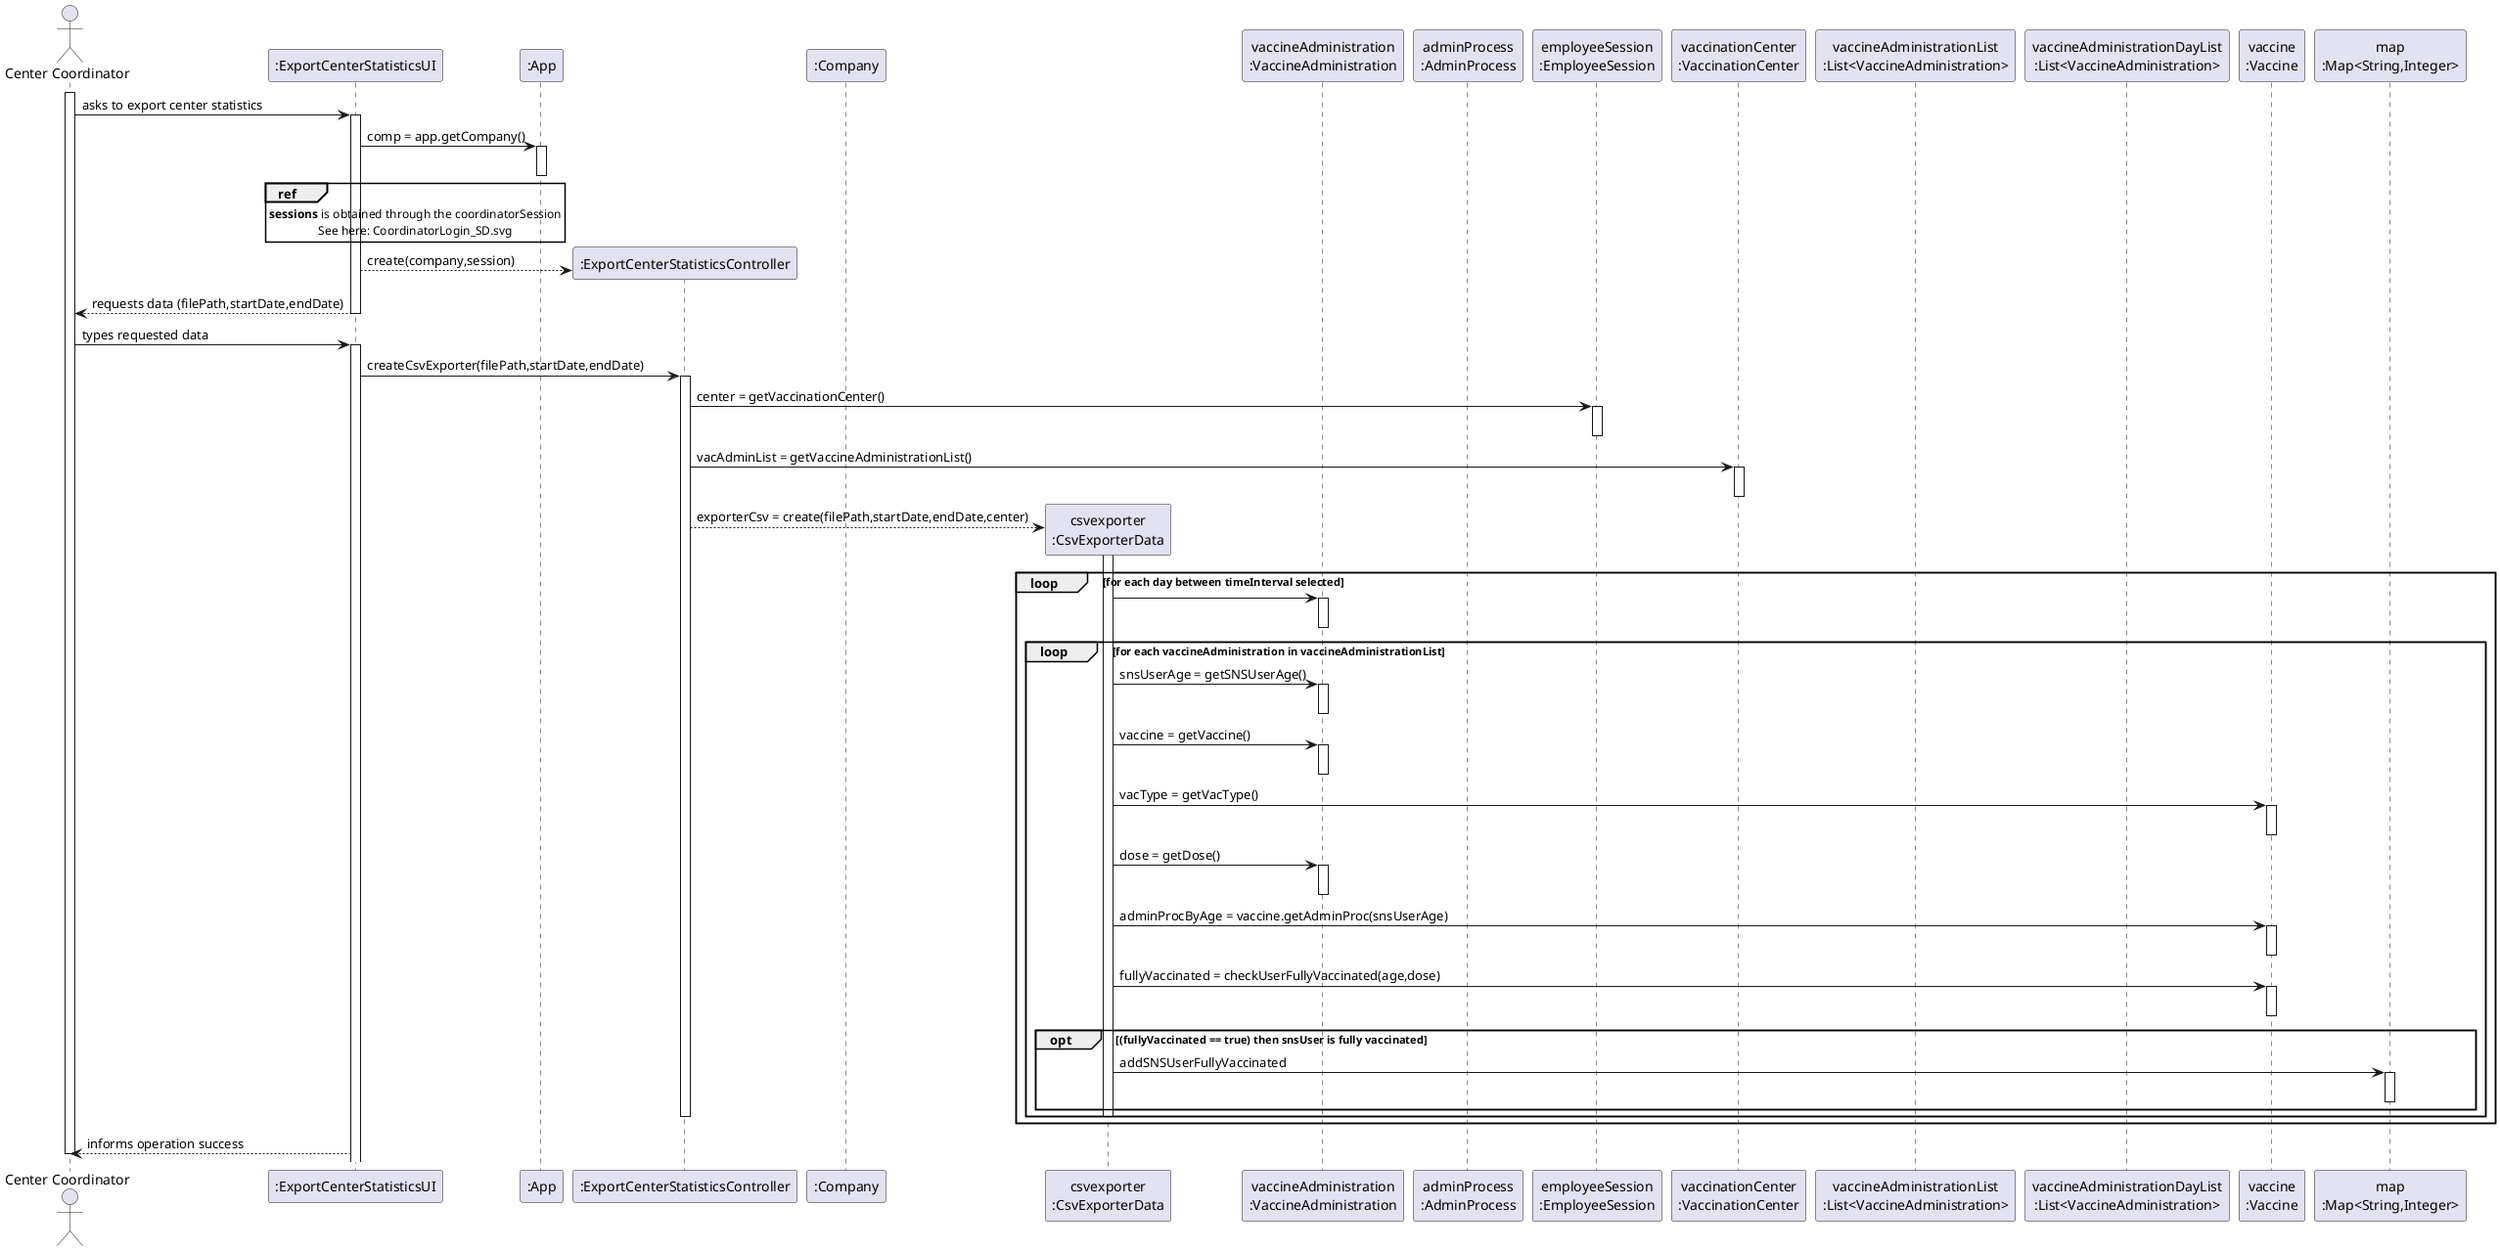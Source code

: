 @startuml US15_SD

actor "Center Coordinator" as COORDINATOR

participant ":ExportCenterStatisticsUI" as UI
participant ":App" as APP
participant ":ExportCenterStatisticsController" as CTRL
participant ":Company" as COMP
participant "csvexporter\n:CsvExporterData" as EXPORTER
participant "vaccineAdministration\n:VaccineAdministration" as VACADMIN
participant "adminProcess\n:AdminProcess" as ADMINPROC
participant "employeeSession\n:EmployeeSession" as EMPLOYEESESSION
participant "vaccinationCenter\n:VaccinationCenter" as CENTER
participant "vaccineAdministrationList\n:List<VaccineAdministration>" as VACADMINLIST
participant "vaccineAdministrationDayList\n:List<VaccineAdministration>" as VACDAYLIST
participant "vaccine\n:Vaccine" as VACCINE
participant "map\n:Map<String,Integer>" as MAP

activate COORDINATOR
COORDINATOR -> UI : asks to export center statistics
activate UI

UI -> APP : comp = app.getCompany()
activate APP
deactivate APP

ref over UI 
**sessions** is obtained through the coordinatorSession
See here: CoordinatorLogin_SD.svg
end ref

UI --> CTRL** : create(company,session)

UI --> COORDINATOR : requests data (filePath,startDate,endDate)
deactivate UI

COORDINATOR -> UI : types requested data
activate UI

UI -> CTRL : createCsvExporter(filePath,startDate,endDate)
activate CTRL

CTRL -> EMPLOYEESESSION : center = getVaccinationCenter()
activate EMPLOYEESESSION
deactivate EMPLOYEESESSION

CTRL -> CENTER : vacAdminList = getVaccineAdministrationList()
activate CENTER
deactivate CENTER

CTRL --> EXPORTER** : exporterCsv = create(filePath,startDate,endDate,center)

loop for each day between timeInterval selected
activate EXPORTER

EXPORTER -> VACADMIN : 
activate VACADMIN
deactivate VACADMIN

loop for each vaccineAdministration in vaccineAdministrationList

EXPORTER -> VACADMIN :  snsUserAge = getSNSUserAge()
activate VACADMIN
deactivate VACADMIN

EXPORTER -> VACADMIN : vaccine = getVaccine()
activate VACADMIN
deactivate VACADMIN

EXPORTER -> VACCINE : vacType = getVacType()
activate VACCINE
deactivate VACCINE

EXPORTER -> VACADMIN : dose = getDose()
activate VACADMIN
deactivate VACADMIN

EXPORTER -> VACCINE : adminProcByAge = vaccine.getAdminProc(snsUserAge)
activate VACCINE
deactivate VACCINE

EXPORTER -> VACCINE : fullyVaccinated = checkUserFullyVaccinated(age,dose)
activate VACCINE
deactivate VACCINE

opt (fullyVaccinated == true) then snsUser is fully vaccinated 
EXPORTER -> MAP : addSNSUserFullyVaccinated
activate MAP
deactivate MAP
end

deactivate EXPORTER
deactivate CTRL
end
end

UI --> COORDINATOR : informs operation success

deactivate COORDINATOR 

@enduml